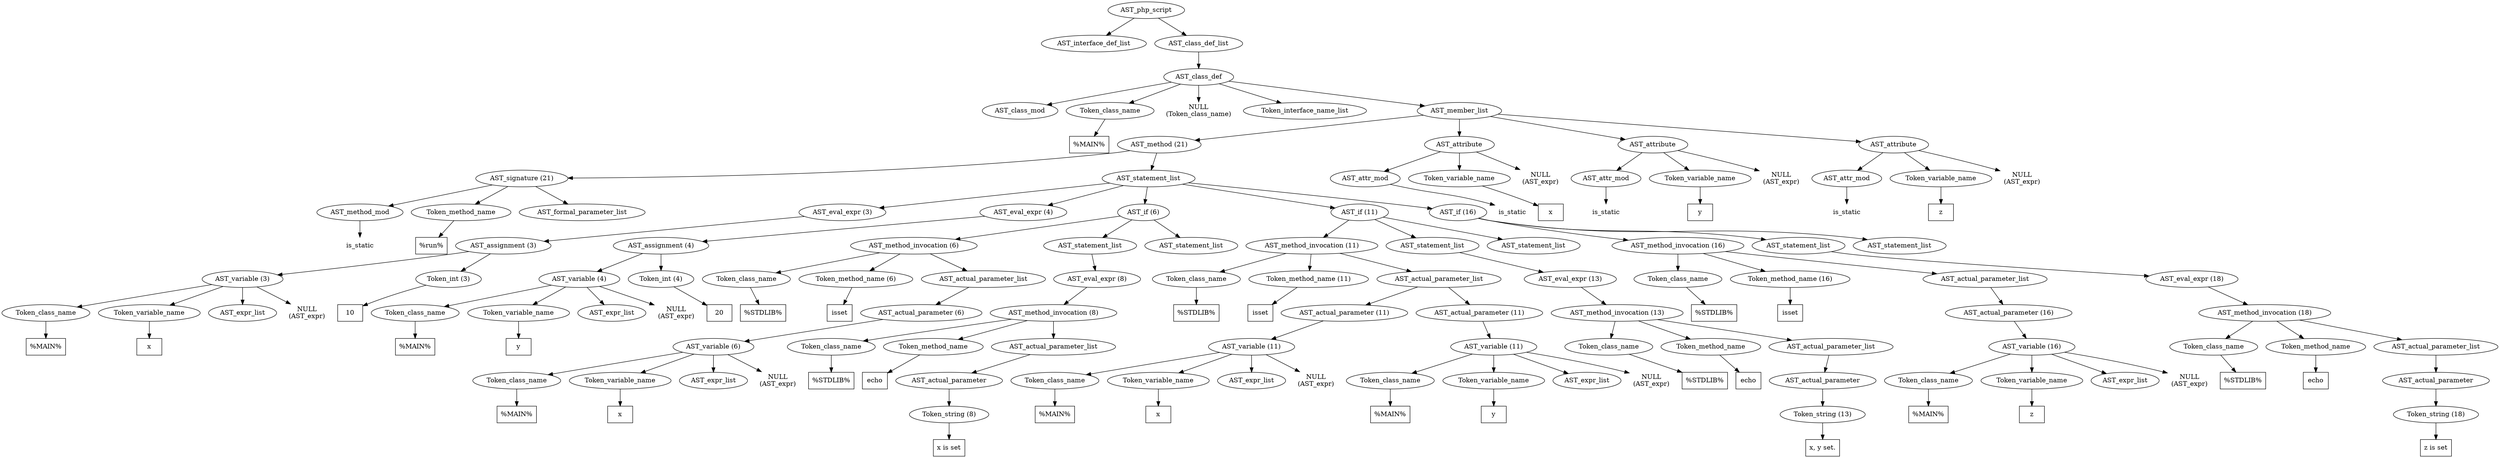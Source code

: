 /*
 * AST in dot format generated by phc -- the PHP compiler
 */

digraph AST {
node_0 [label="AST_php_script"];
node_1 [label="AST_interface_def_list"];
node_2 [label="AST_class_def_list"];
node_3 [label="AST_class_def"];
node_4 [label="AST_class_mod"];
node_5 [label="Token_class_name"];
node_6 [label="%MAIN%", shape=box]
node_5 -> node_6;
node_7 [label="NULL\n(Token_class_name)", shape=plaintext]
node_8 [label="Token_interface_name_list"];
node_9 [label="AST_member_list"];
node_10 [label="AST_method (21)"];
node_11 [label="AST_signature (21)"];
node_12 [label="AST_method_mod"];
node_13 [label="is_static", shape=plaintext]
node_12 -> node_13;
node_14 [label="Token_method_name"];
node_15 [label="%run%", shape=box]
node_14 -> node_15;
node_16 [label="AST_formal_parameter_list"];
node_11 -> node_16;
node_11 -> node_14;
node_11 -> node_12;
node_17 [label="AST_statement_list"];
node_18 [label="AST_eval_expr (3)"];
node_19 [label="AST_assignment (3)"];
node_20 [label="AST_variable (3)"];
node_21 [label="Token_class_name"];
node_22 [label="%MAIN%", shape=box]
node_21 -> node_22;
node_23 [label="Token_variable_name"];
node_24 [label="x", shape=box]
node_23 -> node_24;
node_25 [label="AST_expr_list"];
node_26 [label="NULL\n(AST_expr)", shape=plaintext]
node_20 -> node_26;
node_20 -> node_25;
node_20 -> node_23;
node_20 -> node_21;
node_27 [label="Token_int (3)"];
node_28 [label="10", shape=box]
node_27 -> node_28;
node_19 -> node_27;
node_19 -> node_20;
node_18 -> node_19;
node_29 [label="AST_eval_expr (4)"];
node_30 [label="AST_assignment (4)"];
node_31 [label="AST_variable (4)"];
node_32 [label="Token_class_name"];
node_33 [label="%MAIN%", shape=box]
node_32 -> node_33;
node_34 [label="Token_variable_name"];
node_35 [label="y", shape=box]
node_34 -> node_35;
node_36 [label="AST_expr_list"];
node_37 [label="NULL\n(AST_expr)", shape=plaintext]
node_31 -> node_37;
node_31 -> node_36;
node_31 -> node_34;
node_31 -> node_32;
node_38 [label="Token_int (4)"];
node_39 [label="20", shape=box]
node_38 -> node_39;
node_30 -> node_38;
node_30 -> node_31;
node_29 -> node_30;
node_40 [label="AST_if (6)"];
node_41 [label="AST_method_invocation (6)"];
node_42 [label="Token_class_name"];
node_43 [label="%STDLIB%", shape=box]
node_42 -> node_43;
node_44 [label="Token_method_name (6)"];
node_45 [label="isset", shape=box]
node_44 -> node_45;
node_46 [label="AST_actual_parameter_list"];
node_47 [label="AST_actual_parameter (6)"];
node_48 [label="AST_variable (6)"];
node_49 [label="Token_class_name"];
node_50 [label="%MAIN%", shape=box]
node_49 -> node_50;
node_51 [label="Token_variable_name"];
node_52 [label="x", shape=box]
node_51 -> node_52;
node_53 [label="AST_expr_list"];
node_54 [label="NULL\n(AST_expr)", shape=plaintext]
node_48 -> node_54;
node_48 -> node_53;
node_48 -> node_51;
node_48 -> node_49;
node_47 -> node_48;
node_46 -> node_47;
node_41 -> node_46;
node_41 -> node_44;
node_41 -> node_42;
node_55 [label="AST_statement_list"];
node_56 [label="AST_eval_expr (8)"];
node_57 [label="AST_method_invocation (8)"];
node_58 [label="Token_class_name"];
node_59 [label="%STDLIB%", shape=box]
node_58 -> node_59;
node_60 [label="Token_method_name"];
node_61 [label="echo", shape=box]
node_60 -> node_61;
node_62 [label="AST_actual_parameter_list"];
node_63 [label="AST_actual_parameter"];
node_64 [label="Token_string (8)"];
node_65 [label="x is set", shape=box]
node_64 -> node_65;
node_63 -> node_64;
node_62 -> node_63;
node_57 -> node_62;
node_57 -> node_60;
node_57 -> node_58;
node_56 -> node_57;
node_55 -> node_56;
node_66 [label="AST_statement_list"];
node_40 -> node_66;
node_40 -> node_55;
node_40 -> node_41;
node_67 [label="AST_if (11)"];
node_68 [label="AST_method_invocation (11)"];
node_69 [label="Token_class_name"];
node_70 [label="%STDLIB%", shape=box]
node_69 -> node_70;
node_71 [label="Token_method_name (11)"];
node_72 [label="isset", shape=box]
node_71 -> node_72;
node_73 [label="AST_actual_parameter_list"];
node_74 [label="AST_actual_parameter (11)"];
node_75 [label="AST_variable (11)"];
node_76 [label="Token_class_name"];
node_77 [label="%MAIN%", shape=box]
node_76 -> node_77;
node_78 [label="Token_variable_name"];
node_79 [label="x", shape=box]
node_78 -> node_79;
node_80 [label="AST_expr_list"];
node_81 [label="NULL\n(AST_expr)", shape=plaintext]
node_75 -> node_81;
node_75 -> node_80;
node_75 -> node_78;
node_75 -> node_76;
node_74 -> node_75;
node_82 [label="AST_actual_parameter (11)"];
node_83 [label="AST_variable (11)"];
node_84 [label="Token_class_name"];
node_85 [label="%MAIN%", shape=box]
node_84 -> node_85;
node_86 [label="Token_variable_name"];
node_87 [label="y", shape=box]
node_86 -> node_87;
node_88 [label="AST_expr_list"];
node_89 [label="NULL\n(AST_expr)", shape=plaintext]
node_83 -> node_89;
node_83 -> node_88;
node_83 -> node_86;
node_83 -> node_84;
node_82 -> node_83;
node_73 -> node_82;
node_73 -> node_74;
node_68 -> node_73;
node_68 -> node_71;
node_68 -> node_69;
node_90 [label="AST_statement_list"];
node_91 [label="AST_eval_expr (13)"];
node_92 [label="AST_method_invocation (13)"];
node_93 [label="Token_class_name"];
node_94 [label="%STDLIB%", shape=box]
node_93 -> node_94;
node_95 [label="Token_method_name"];
node_96 [label="echo", shape=box]
node_95 -> node_96;
node_97 [label="AST_actual_parameter_list"];
node_98 [label="AST_actual_parameter"];
node_99 [label="Token_string (13)"];
node_100 [label="x, y set.", shape=box]
node_99 -> node_100;
node_98 -> node_99;
node_97 -> node_98;
node_92 -> node_97;
node_92 -> node_95;
node_92 -> node_93;
node_91 -> node_92;
node_90 -> node_91;
node_101 [label="AST_statement_list"];
node_67 -> node_101;
node_67 -> node_90;
node_67 -> node_68;
node_102 [label="AST_if (16)"];
node_103 [label="AST_method_invocation (16)"];
node_104 [label="Token_class_name"];
node_105 [label="%STDLIB%", shape=box]
node_104 -> node_105;
node_106 [label="Token_method_name (16)"];
node_107 [label="isset", shape=box]
node_106 -> node_107;
node_108 [label="AST_actual_parameter_list"];
node_109 [label="AST_actual_parameter (16)"];
node_110 [label="AST_variable (16)"];
node_111 [label="Token_class_name"];
node_112 [label="%MAIN%", shape=box]
node_111 -> node_112;
node_113 [label="Token_variable_name"];
node_114 [label="z", shape=box]
node_113 -> node_114;
node_115 [label="AST_expr_list"];
node_116 [label="NULL\n(AST_expr)", shape=plaintext]
node_110 -> node_116;
node_110 -> node_115;
node_110 -> node_113;
node_110 -> node_111;
node_109 -> node_110;
node_108 -> node_109;
node_103 -> node_108;
node_103 -> node_106;
node_103 -> node_104;
node_117 [label="AST_statement_list"];
node_118 [label="AST_eval_expr (18)"];
node_119 [label="AST_method_invocation (18)"];
node_120 [label="Token_class_name"];
node_121 [label="%STDLIB%", shape=box]
node_120 -> node_121;
node_122 [label="Token_method_name"];
node_123 [label="echo", shape=box]
node_122 -> node_123;
node_124 [label="AST_actual_parameter_list"];
node_125 [label="AST_actual_parameter"];
node_126 [label="Token_string (18)"];
node_127 [label="z is set", shape=box]
node_126 -> node_127;
node_125 -> node_126;
node_124 -> node_125;
node_119 -> node_124;
node_119 -> node_122;
node_119 -> node_120;
node_118 -> node_119;
node_117 -> node_118;
node_128 [label="AST_statement_list"];
node_102 -> node_128;
node_102 -> node_117;
node_102 -> node_103;
node_17 -> node_102;
node_17 -> node_67;
node_17 -> node_40;
node_17 -> node_29;
node_17 -> node_18;
node_10 -> node_17;
node_10 -> node_11;
node_129 [label="AST_attribute"];
node_130 [label="AST_attr_mod"];
node_131 [label="is_static", shape=plaintext]
node_130 -> node_131;
node_132 [label="Token_variable_name"];
node_133 [label="x", shape=box]
node_132 -> node_133;
node_134 [label="NULL\n(AST_expr)", shape=plaintext]
node_129 -> node_134;
node_129 -> node_132;
node_129 -> node_130;
node_135 [label="AST_attribute"];
node_136 [label="AST_attr_mod"];
node_137 [label="is_static", shape=plaintext]
node_136 -> node_137;
node_138 [label="Token_variable_name"];
node_139 [label="y", shape=box]
node_138 -> node_139;
node_140 [label="NULL\n(AST_expr)", shape=plaintext]
node_135 -> node_140;
node_135 -> node_138;
node_135 -> node_136;
node_141 [label="AST_attribute"];
node_142 [label="AST_attr_mod"];
node_143 [label="is_static", shape=plaintext]
node_142 -> node_143;
node_144 [label="Token_variable_name"];
node_145 [label="z", shape=box]
node_144 -> node_145;
node_146 [label="NULL\n(AST_expr)", shape=plaintext]
node_141 -> node_146;
node_141 -> node_144;
node_141 -> node_142;
node_9 -> node_141;
node_9 -> node_135;
node_9 -> node_129;
node_9 -> node_10;
node_3 -> node_9;
node_3 -> node_8;
node_3 -> node_7;
node_3 -> node_5;
node_3 -> node_4;
node_2 -> node_3;
node_0 -> node_2;
node_0 -> node_1;
}
